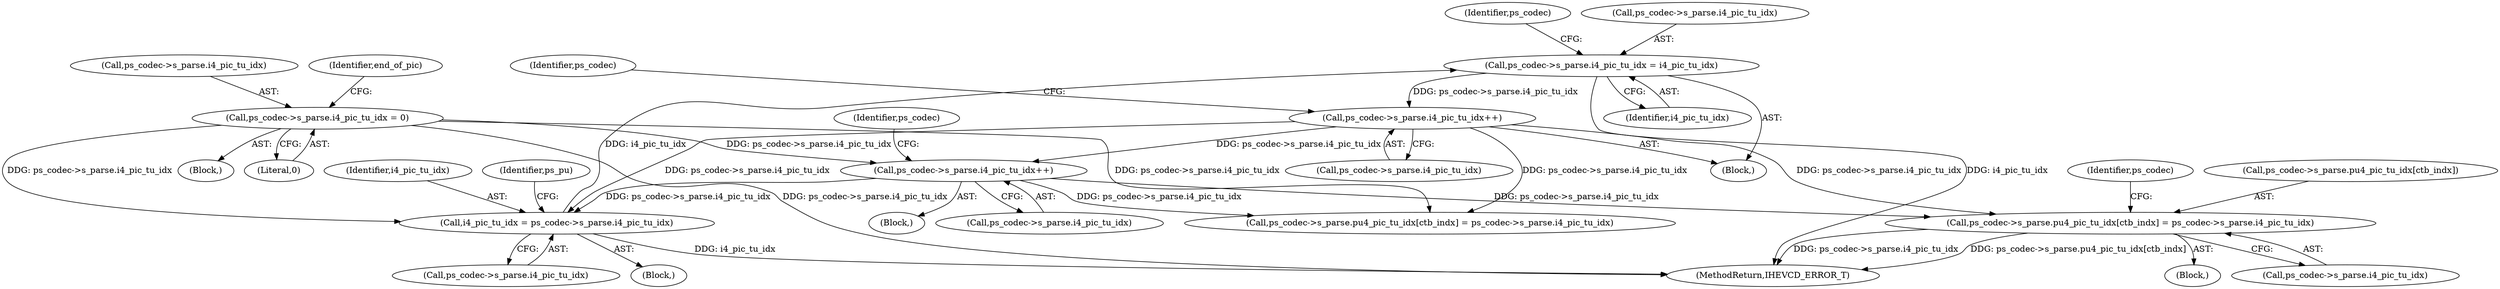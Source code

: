 digraph "0_Android_2b9fb0c2074d370a254b35e2489de2d94943578d@pointer" {
"1003017" [label="(Call,ps_codec->s_parse.pu4_pic_tu_idx[ctb_indx] = ps_codec->s_parse.i4_pic_tu_idx)"];
"1002055" [label="(Call,ps_codec->s_parse.i4_pic_tu_idx++)"];
"1001933" [label="(Call,ps_codec->s_parse.i4_pic_tu_idx = i4_pic_tu_idx)"];
"1001806" [label="(Call,i4_pic_tu_idx = ps_codec->s_parse.i4_pic_tu_idx)"];
"1001074" [label="(Call,ps_codec->s_parse.i4_pic_tu_idx = 0)"];
"1002302" [label="(Call,ps_codec->s_parse.i4_pic_tu_idx++)"];
"1001943" [label="(Identifier,ps_codec)"];
"1001082" [label="(Identifier,end_of_pic)"];
"1001786" [label="(Block,)"];
"1002056" [label="(Call,ps_codec->s_parse.i4_pic_tu_idx)"];
"1001075" [label="(Call,ps_codec->s_parse.i4_pic_tu_idx)"];
"1002055" [label="(Call,ps_codec->s_parse.i4_pic_tu_idx++)"];
"1001933" [label="(Call,ps_codec->s_parse.i4_pic_tu_idx = i4_pic_tu_idx)"];
"1001080" [label="(Literal,0)"];
"1003017" [label="(Call,ps_codec->s_parse.pu4_pic_tu_idx[ctb_indx] = ps_codec->s_parse.i4_pic_tu_idx)"];
"1002884" [label="(Call,ps_codec->s_parse.pu4_pic_tu_idx[ctb_indx] = ps_codec->s_parse.i4_pic_tu_idx)"];
"1003025" [label="(Call,ps_codec->s_parse.i4_pic_tu_idx)"];
"1001934" [label="(Call,ps_codec->s_parse.i4_pic_tu_idx)"];
"1002065" [label="(Identifier,ps_codec)"];
"1002164" [label="(Block,)"];
"1005291" [label="(MethodReturn,IHEVCD_ERROR_T)"];
"1001062" [label="(Block,)"];
"1002303" [label="(Call,ps_codec->s_parse.i4_pic_tu_idx)"];
"1003033" [label="(Identifier,ps_codec)"];
"1001939" [label="(Identifier,i4_pic_tu_idx)"];
"1003018" [label="(Call,ps_codec->s_parse.pu4_pic_tu_idx[ctb_indx])"];
"1001807" [label="(Identifier,i4_pic_tu_idx)"];
"1001871" [label="(Block,)"];
"1001806" [label="(Call,i4_pic_tu_idx = ps_codec->s_parse.i4_pic_tu_idx)"];
"1001815" [label="(Identifier,ps_pu)"];
"1001808" [label="(Call,ps_codec->s_parse.i4_pic_tu_idx)"];
"1002312" [label="(Identifier,ps_codec)"];
"1002898" [label="(Block,)"];
"1002302" [label="(Call,ps_codec->s_parse.i4_pic_tu_idx++)"];
"1001074" [label="(Call,ps_codec->s_parse.i4_pic_tu_idx = 0)"];
"1003017" -> "1002898"  [label="AST: "];
"1003017" -> "1003025"  [label="CFG: "];
"1003018" -> "1003017"  [label="AST: "];
"1003025" -> "1003017"  [label="AST: "];
"1003033" -> "1003017"  [label="CFG: "];
"1003017" -> "1005291"  [label="DDG: ps_codec->s_parse.i4_pic_tu_idx"];
"1003017" -> "1005291"  [label="DDG: ps_codec->s_parse.pu4_pic_tu_idx[ctb_indx]"];
"1002055" -> "1003017"  [label="DDG: ps_codec->s_parse.i4_pic_tu_idx"];
"1002302" -> "1003017"  [label="DDG: ps_codec->s_parse.i4_pic_tu_idx"];
"1002055" -> "1001871"  [label="AST: "];
"1002055" -> "1002056"  [label="CFG: "];
"1002056" -> "1002055"  [label="AST: "];
"1002065" -> "1002055"  [label="CFG: "];
"1002055" -> "1001806"  [label="DDG: ps_codec->s_parse.i4_pic_tu_idx"];
"1001933" -> "1002055"  [label="DDG: ps_codec->s_parse.i4_pic_tu_idx"];
"1002055" -> "1002302"  [label="DDG: ps_codec->s_parse.i4_pic_tu_idx"];
"1002055" -> "1002884"  [label="DDG: ps_codec->s_parse.i4_pic_tu_idx"];
"1001933" -> "1001871"  [label="AST: "];
"1001933" -> "1001939"  [label="CFG: "];
"1001934" -> "1001933"  [label="AST: "];
"1001939" -> "1001933"  [label="AST: "];
"1001943" -> "1001933"  [label="CFG: "];
"1001933" -> "1005291"  [label="DDG: i4_pic_tu_idx"];
"1001806" -> "1001933"  [label="DDG: i4_pic_tu_idx"];
"1001806" -> "1001786"  [label="AST: "];
"1001806" -> "1001808"  [label="CFG: "];
"1001807" -> "1001806"  [label="AST: "];
"1001808" -> "1001806"  [label="AST: "];
"1001815" -> "1001806"  [label="CFG: "];
"1001806" -> "1005291"  [label="DDG: i4_pic_tu_idx"];
"1001074" -> "1001806"  [label="DDG: ps_codec->s_parse.i4_pic_tu_idx"];
"1002302" -> "1001806"  [label="DDG: ps_codec->s_parse.i4_pic_tu_idx"];
"1001074" -> "1001062"  [label="AST: "];
"1001074" -> "1001080"  [label="CFG: "];
"1001075" -> "1001074"  [label="AST: "];
"1001080" -> "1001074"  [label="AST: "];
"1001082" -> "1001074"  [label="CFG: "];
"1001074" -> "1005291"  [label="DDG: ps_codec->s_parse.i4_pic_tu_idx"];
"1001074" -> "1002302"  [label="DDG: ps_codec->s_parse.i4_pic_tu_idx"];
"1001074" -> "1002884"  [label="DDG: ps_codec->s_parse.i4_pic_tu_idx"];
"1002302" -> "1002164"  [label="AST: "];
"1002302" -> "1002303"  [label="CFG: "];
"1002303" -> "1002302"  [label="AST: "];
"1002312" -> "1002302"  [label="CFG: "];
"1002302" -> "1002884"  [label="DDG: ps_codec->s_parse.i4_pic_tu_idx"];
}
